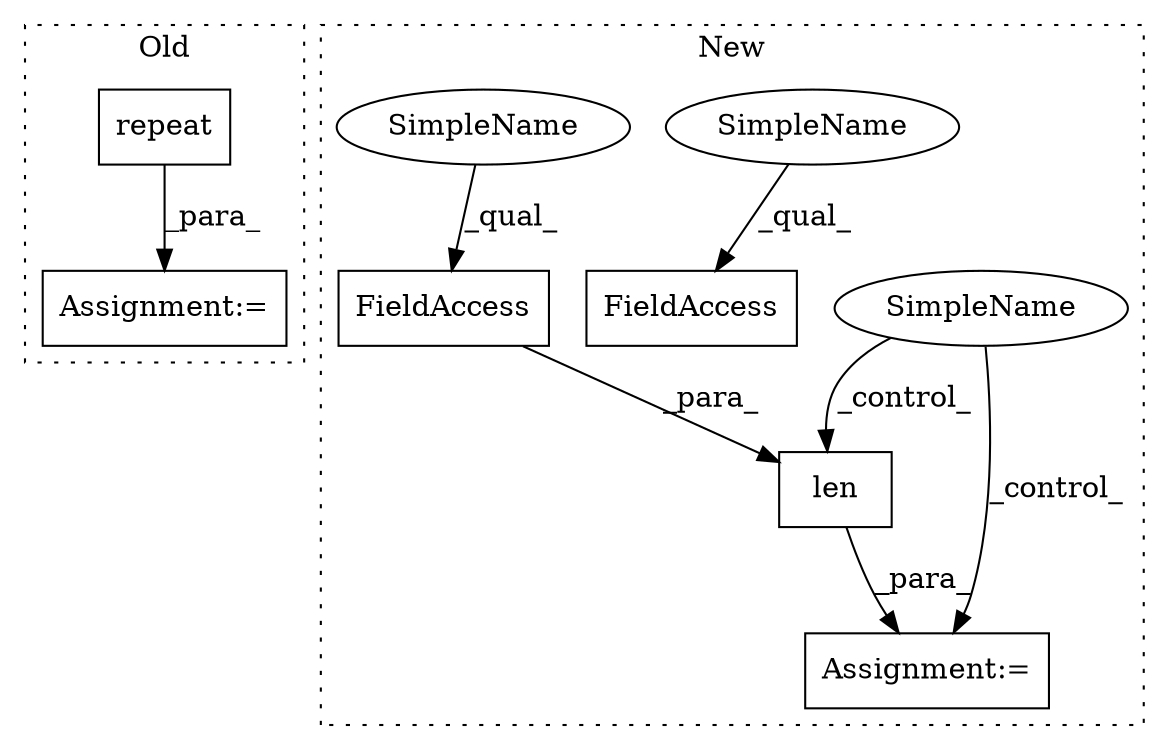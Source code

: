digraph G {
subgraph cluster0 {
1 [label="repeat" a="32" s="2986,3081" l="7,1" shape="box"];
7 [label="Assignment:=" a="7" s="2979" l="1" shape="box"];
label = "Old";
style="dotted";
}
subgraph cluster1 {
2 [label="len" a="32" s="3030,3048" l="4,1" shape="box"];
3 [label="Assignment:=" a="7" s="3071" l="1" shape="box"];
4 [label="FieldAccess" a="22" s="3034" l="14" shape="box"];
5 [label="SimpleName" a="42" s="" l="" shape="ellipse"];
6 [label="FieldAccess" a="22" s="3006" l="14" shape="box"];
8 [label="SimpleName" a="42" s="3006" l="4" shape="ellipse"];
9 [label="SimpleName" a="42" s="3034" l="4" shape="ellipse"];
label = "New";
style="dotted";
}
1 -> 7 [label="_para_"];
2 -> 3 [label="_para_"];
4 -> 2 [label="_para_"];
5 -> 2 [label="_control_"];
5 -> 3 [label="_control_"];
8 -> 6 [label="_qual_"];
9 -> 4 [label="_qual_"];
}